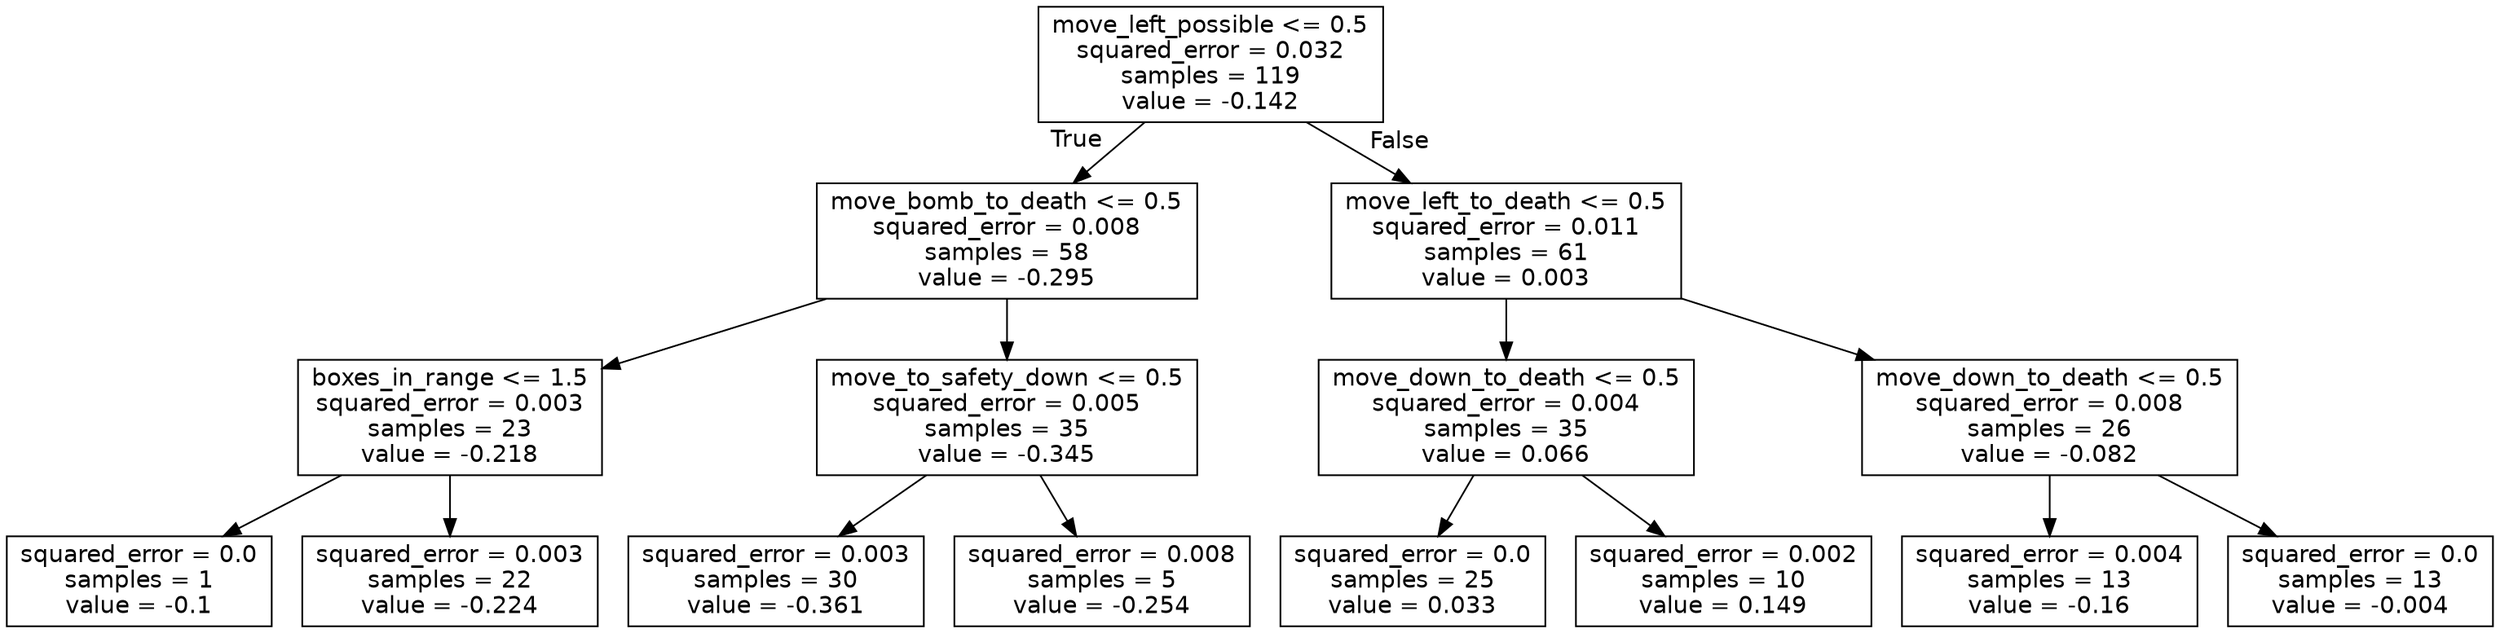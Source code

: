 digraph Tree {
node [shape=box, fontname="helvetica"] ;
edge [fontname="helvetica"] ;
0 [label="move_left_possible <= 0.5\nsquared_error = 0.032\nsamples = 119\nvalue = -0.142"] ;
1 [label="move_bomb_to_death <= 0.5\nsquared_error = 0.008\nsamples = 58\nvalue = -0.295"] ;
0 -> 1 [labeldistance=2.5, labelangle=45, headlabel="True"] ;
2 [label="boxes_in_range <= 1.5\nsquared_error = 0.003\nsamples = 23\nvalue = -0.218"] ;
1 -> 2 ;
3 [label="squared_error = 0.0\nsamples = 1\nvalue = -0.1"] ;
2 -> 3 ;
4 [label="squared_error = 0.003\nsamples = 22\nvalue = -0.224"] ;
2 -> 4 ;
5 [label="move_to_safety_down <= 0.5\nsquared_error = 0.005\nsamples = 35\nvalue = -0.345"] ;
1 -> 5 ;
6 [label="squared_error = 0.003\nsamples = 30\nvalue = -0.361"] ;
5 -> 6 ;
7 [label="squared_error = 0.008\nsamples = 5\nvalue = -0.254"] ;
5 -> 7 ;
8 [label="move_left_to_death <= 0.5\nsquared_error = 0.011\nsamples = 61\nvalue = 0.003"] ;
0 -> 8 [labeldistance=2.5, labelangle=-45, headlabel="False"] ;
9 [label="move_down_to_death <= 0.5\nsquared_error = 0.004\nsamples = 35\nvalue = 0.066"] ;
8 -> 9 ;
10 [label="squared_error = 0.0\nsamples = 25\nvalue = 0.033"] ;
9 -> 10 ;
11 [label="squared_error = 0.002\nsamples = 10\nvalue = 0.149"] ;
9 -> 11 ;
12 [label="move_down_to_death <= 0.5\nsquared_error = 0.008\nsamples = 26\nvalue = -0.082"] ;
8 -> 12 ;
13 [label="squared_error = 0.004\nsamples = 13\nvalue = -0.16"] ;
12 -> 13 ;
14 [label="squared_error = 0.0\nsamples = 13\nvalue = -0.004"] ;
12 -> 14 ;
}